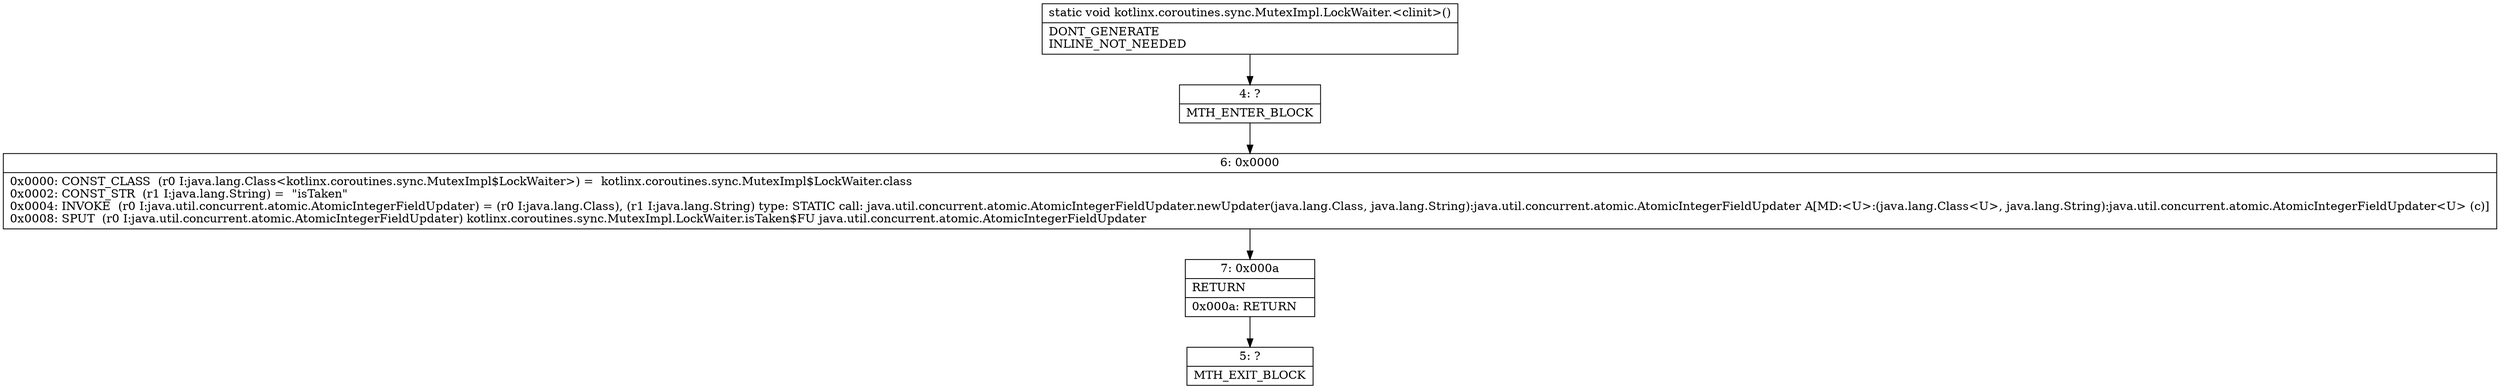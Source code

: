 digraph "CFG forkotlinx.coroutines.sync.MutexImpl.LockWaiter.\<clinit\>()V" {
Node_4 [shape=record,label="{4\:\ ?|MTH_ENTER_BLOCK\l}"];
Node_6 [shape=record,label="{6\:\ 0x0000|0x0000: CONST_CLASS  (r0 I:java.lang.Class\<kotlinx.coroutines.sync.MutexImpl$LockWaiter\>) =  kotlinx.coroutines.sync.MutexImpl$LockWaiter.class \l0x0002: CONST_STR  (r1 I:java.lang.String) =  \"isTaken\" \l0x0004: INVOKE  (r0 I:java.util.concurrent.atomic.AtomicIntegerFieldUpdater) = (r0 I:java.lang.Class), (r1 I:java.lang.String) type: STATIC call: java.util.concurrent.atomic.AtomicIntegerFieldUpdater.newUpdater(java.lang.Class, java.lang.String):java.util.concurrent.atomic.AtomicIntegerFieldUpdater A[MD:\<U\>:(java.lang.Class\<U\>, java.lang.String):java.util.concurrent.atomic.AtomicIntegerFieldUpdater\<U\> (c)]\l0x0008: SPUT  (r0 I:java.util.concurrent.atomic.AtomicIntegerFieldUpdater) kotlinx.coroutines.sync.MutexImpl.LockWaiter.isTaken$FU java.util.concurrent.atomic.AtomicIntegerFieldUpdater \l}"];
Node_7 [shape=record,label="{7\:\ 0x000a|RETURN\l|0x000a: RETURN   \l}"];
Node_5 [shape=record,label="{5\:\ ?|MTH_EXIT_BLOCK\l}"];
MethodNode[shape=record,label="{static void kotlinx.coroutines.sync.MutexImpl.LockWaiter.\<clinit\>()  | DONT_GENERATE\lINLINE_NOT_NEEDED\l}"];
MethodNode -> Node_4;Node_4 -> Node_6;
Node_6 -> Node_7;
Node_7 -> Node_5;
}

